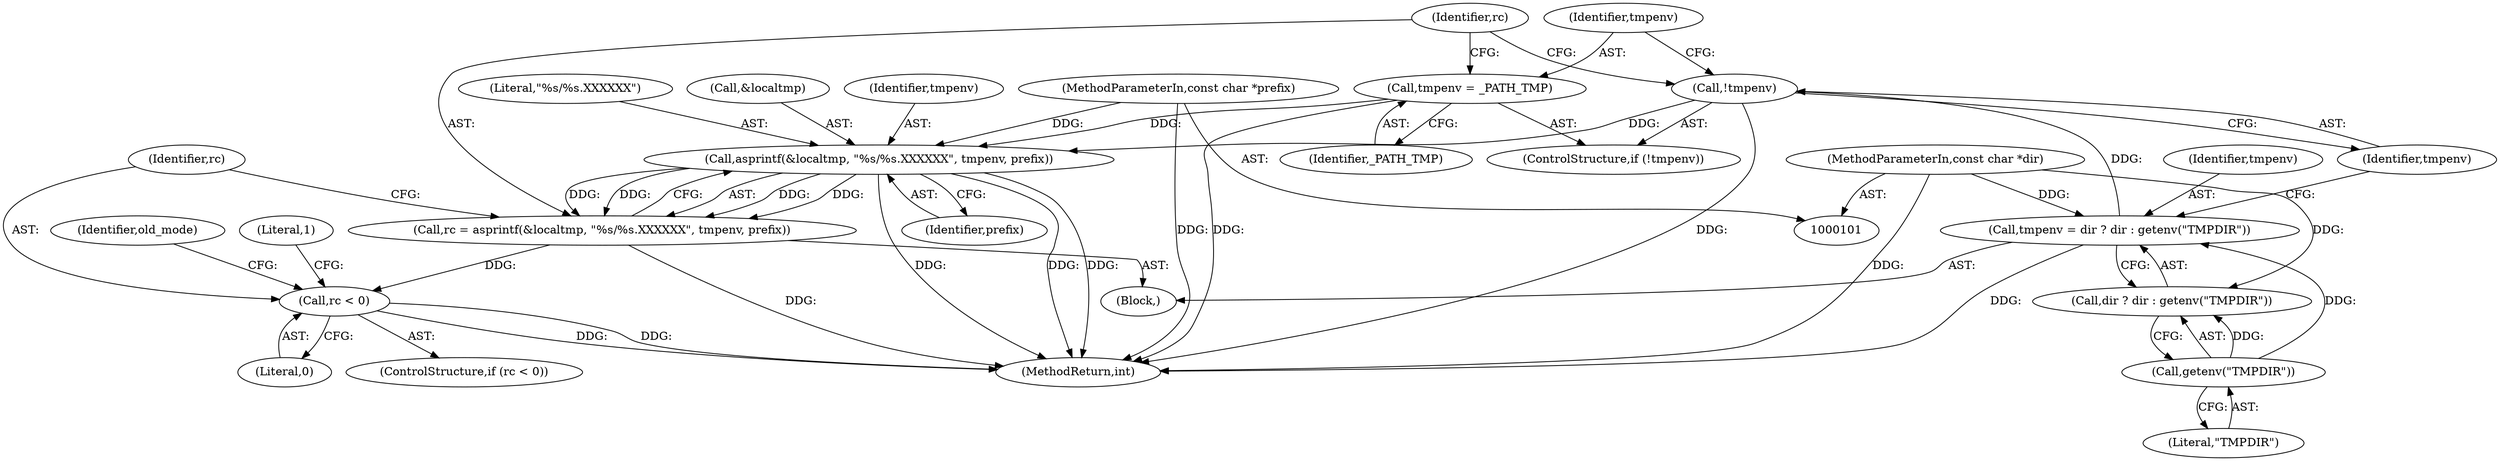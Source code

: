 digraph "0_util-linux_bde91c85bdc77975155058276f99d2e0f5eab5a9_0@API" {
"1000126" [label="(Call,asprintf(&localtmp, \"%s/%s.XXXXXX\", tmpenv, prefix))"];
"1000119" [label="(Call,!tmpenv)"];
"1000111" [label="(Call,tmpenv = dir ? dir : getenv(\"TMPDIR\"))"];
"1000103" [label="(MethodParameterIn,const char *dir)"];
"1000116" [label="(Call,getenv(\"TMPDIR\"))"];
"1000121" [label="(Call,tmpenv = _PATH_TMP)"];
"1000104" [label="(MethodParameterIn,const char *prefix)"];
"1000124" [label="(Call,rc = asprintf(&localtmp, \"%s/%s.XXXXXX\", tmpenv, prefix))"];
"1000133" [label="(Call,rc < 0)"];
"1000120" [label="(Identifier,tmpenv)"];
"1000124" [label="(Call,rc = asprintf(&localtmp, \"%s/%s.XXXXXX\", tmpenv, prefix))"];
"1000121" [label="(Call,tmpenv = _PATH_TMP)"];
"1000126" [label="(Call,asprintf(&localtmp, \"%s/%s.XXXXXX\", tmpenv, prefix))"];
"1000129" [label="(Literal,\"%s/%s.XXXXXX\")"];
"1000122" [label="(Identifier,tmpenv)"];
"1000127" [label="(Call,&localtmp)"];
"1000118" [label="(ControlStructure,if (!tmpenv))"];
"1000119" [label="(Call,!tmpenv)"];
"1000112" [label="(Identifier,tmpenv)"];
"1000105" [label="(Block,)"];
"1000125" [label="(Identifier,rc)"];
"1000131" [label="(Identifier,prefix)"];
"1000132" [label="(ControlStructure,if (rc < 0))"];
"1000104" [label="(MethodParameterIn,const char *prefix)"];
"1000116" [label="(Call,getenv(\"TMPDIR\"))"];
"1000173" [label="(MethodReturn,int)"];
"1000123" [label="(Identifier,_PATH_TMP)"];
"1000133" [label="(Call,rc < 0)"];
"1000138" [label="(Literal,1)"];
"1000111" [label="(Call,tmpenv = dir ? dir : getenv(\"TMPDIR\"))"];
"1000113" [label="(Call,dir ? dir : getenv(\"TMPDIR\"))"];
"1000134" [label="(Identifier,rc)"];
"1000140" [label="(Identifier,old_mode)"];
"1000103" [label="(MethodParameterIn,const char *dir)"];
"1000135" [label="(Literal,0)"];
"1000117" [label="(Literal,\"TMPDIR\")"];
"1000130" [label="(Identifier,tmpenv)"];
"1000126" -> "1000124"  [label="AST: "];
"1000126" -> "1000131"  [label="CFG: "];
"1000127" -> "1000126"  [label="AST: "];
"1000129" -> "1000126"  [label="AST: "];
"1000130" -> "1000126"  [label="AST: "];
"1000131" -> "1000126"  [label="AST: "];
"1000124" -> "1000126"  [label="CFG: "];
"1000126" -> "1000173"  [label="DDG: "];
"1000126" -> "1000173"  [label="DDG: "];
"1000126" -> "1000173"  [label="DDG: "];
"1000126" -> "1000124"  [label="DDG: "];
"1000126" -> "1000124"  [label="DDG: "];
"1000126" -> "1000124"  [label="DDG: "];
"1000126" -> "1000124"  [label="DDG: "];
"1000119" -> "1000126"  [label="DDG: "];
"1000121" -> "1000126"  [label="DDG: "];
"1000104" -> "1000126"  [label="DDG: "];
"1000119" -> "1000118"  [label="AST: "];
"1000119" -> "1000120"  [label="CFG: "];
"1000120" -> "1000119"  [label="AST: "];
"1000122" -> "1000119"  [label="CFG: "];
"1000125" -> "1000119"  [label="CFG: "];
"1000119" -> "1000173"  [label="DDG: "];
"1000111" -> "1000119"  [label="DDG: "];
"1000111" -> "1000105"  [label="AST: "];
"1000111" -> "1000113"  [label="CFG: "];
"1000112" -> "1000111"  [label="AST: "];
"1000113" -> "1000111"  [label="AST: "];
"1000120" -> "1000111"  [label="CFG: "];
"1000111" -> "1000173"  [label="DDG: "];
"1000103" -> "1000111"  [label="DDG: "];
"1000116" -> "1000111"  [label="DDG: "];
"1000103" -> "1000101"  [label="AST: "];
"1000103" -> "1000173"  [label="DDG: "];
"1000103" -> "1000113"  [label="DDG: "];
"1000116" -> "1000113"  [label="AST: "];
"1000116" -> "1000117"  [label="CFG: "];
"1000117" -> "1000116"  [label="AST: "];
"1000113" -> "1000116"  [label="CFG: "];
"1000116" -> "1000113"  [label="DDG: "];
"1000121" -> "1000118"  [label="AST: "];
"1000121" -> "1000123"  [label="CFG: "];
"1000122" -> "1000121"  [label="AST: "];
"1000123" -> "1000121"  [label="AST: "];
"1000125" -> "1000121"  [label="CFG: "];
"1000121" -> "1000173"  [label="DDG: "];
"1000104" -> "1000101"  [label="AST: "];
"1000104" -> "1000173"  [label="DDG: "];
"1000124" -> "1000105"  [label="AST: "];
"1000125" -> "1000124"  [label="AST: "];
"1000134" -> "1000124"  [label="CFG: "];
"1000124" -> "1000173"  [label="DDG: "];
"1000124" -> "1000133"  [label="DDG: "];
"1000133" -> "1000132"  [label="AST: "];
"1000133" -> "1000135"  [label="CFG: "];
"1000134" -> "1000133"  [label="AST: "];
"1000135" -> "1000133"  [label="AST: "];
"1000138" -> "1000133"  [label="CFG: "];
"1000140" -> "1000133"  [label="CFG: "];
"1000133" -> "1000173"  [label="DDG: "];
"1000133" -> "1000173"  [label="DDG: "];
}
